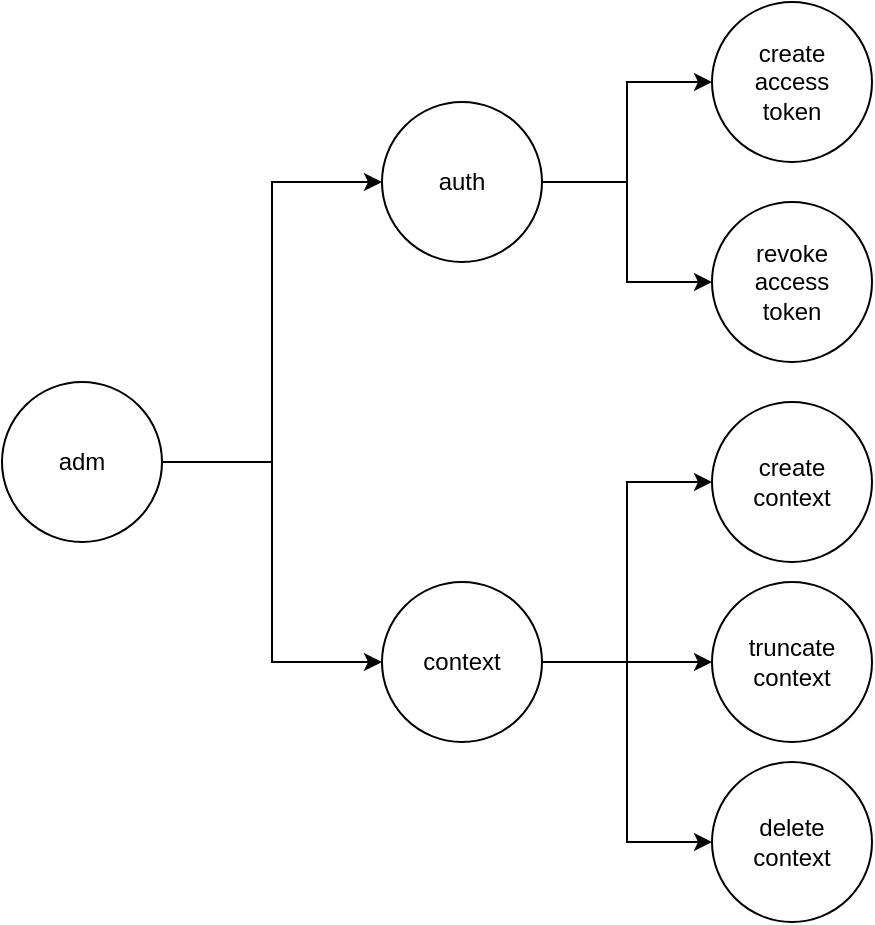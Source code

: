 <mxfile version="24.7.12">
  <diagram name="Page-1" id="KMnYj8qnPhuqLB9lNVa8">
    <mxGraphModel dx="1434" dy="759" grid="1" gridSize="10" guides="1" tooltips="1" connect="1" arrows="1" fold="1" page="1" pageScale="1" pageWidth="850" pageHeight="1100" math="0" shadow="0">
      <root>
        <mxCell id="0" />
        <mxCell id="1" parent="0" />
        <mxCell id="aW4AiD_CRLX6IDiAi-2j-15" style="edgeStyle=orthogonalEdgeStyle;rounded=0;orthogonalLoop=1;jettySize=auto;html=1;entryX=0;entryY=0.5;entryDx=0;entryDy=0;" edge="1" parent="1" source="aW4AiD_CRLX6IDiAi-2j-4" target="aW4AiD_CRLX6IDiAi-2j-14">
          <mxGeometry relative="1" as="geometry" />
        </mxCell>
        <mxCell id="aW4AiD_CRLX6IDiAi-2j-26" style="edgeStyle=orthogonalEdgeStyle;rounded=0;orthogonalLoop=1;jettySize=auto;html=1;entryX=0;entryY=0.5;entryDx=0;entryDy=0;" edge="1" parent="1" source="aW4AiD_CRLX6IDiAi-2j-4" target="aW4AiD_CRLX6IDiAi-2j-6">
          <mxGeometry relative="1" as="geometry" />
        </mxCell>
        <mxCell id="aW4AiD_CRLX6IDiAi-2j-4" value="adm" style="ellipse;whiteSpace=wrap;html=1;aspect=fixed;" vertex="1" parent="1">
          <mxGeometry x="40" y="220" width="80" height="80" as="geometry" />
        </mxCell>
        <mxCell id="aW4AiD_CRLX6IDiAi-2j-16" style="edgeStyle=orthogonalEdgeStyle;rounded=0;orthogonalLoop=1;jettySize=auto;html=1;" edge="1" parent="1" source="aW4AiD_CRLX6IDiAi-2j-6" target="aW4AiD_CRLX6IDiAi-2j-9">
          <mxGeometry relative="1" as="geometry" />
        </mxCell>
        <mxCell id="aW4AiD_CRLX6IDiAi-2j-17" style="edgeStyle=orthogonalEdgeStyle;rounded=0;orthogonalLoop=1;jettySize=auto;html=1;entryX=0;entryY=0.5;entryDx=0;entryDy=0;" edge="1" parent="1" source="aW4AiD_CRLX6IDiAi-2j-6" target="aW4AiD_CRLX6IDiAi-2j-11">
          <mxGeometry relative="1" as="geometry" />
        </mxCell>
        <mxCell id="aW4AiD_CRLX6IDiAi-2j-6" value="auth" style="ellipse;whiteSpace=wrap;html=1;aspect=fixed;" vertex="1" parent="1">
          <mxGeometry x="230" y="80" width="80" height="80" as="geometry" />
        </mxCell>
        <mxCell id="aW4AiD_CRLX6IDiAi-2j-9" value="&lt;div&gt;create&lt;/div&gt;&lt;div&gt;access&lt;/div&gt;&lt;div&gt;token&lt;/div&gt;" style="ellipse;whiteSpace=wrap;html=1;aspect=fixed;" vertex="1" parent="1">
          <mxGeometry x="395" y="30" width="80" height="80" as="geometry" />
        </mxCell>
        <mxCell id="aW4AiD_CRLX6IDiAi-2j-11" value="&lt;div&gt;revoke&lt;/div&gt;&lt;div&gt;access&lt;/div&gt;&lt;div&gt;token&lt;/div&gt;" style="ellipse;whiteSpace=wrap;html=1;aspect=fixed;" vertex="1" parent="1">
          <mxGeometry x="395" y="130" width="80" height="80" as="geometry" />
        </mxCell>
        <mxCell id="aW4AiD_CRLX6IDiAi-2j-23" style="edgeStyle=orthogonalEdgeStyle;rounded=0;orthogonalLoop=1;jettySize=auto;html=1;entryX=0;entryY=0.5;entryDx=0;entryDy=0;" edge="1" parent="1" source="aW4AiD_CRLX6IDiAi-2j-14" target="aW4AiD_CRLX6IDiAi-2j-22">
          <mxGeometry relative="1" as="geometry" />
        </mxCell>
        <mxCell id="aW4AiD_CRLX6IDiAi-2j-24" style="edgeStyle=orthogonalEdgeStyle;rounded=0;orthogonalLoop=1;jettySize=auto;html=1;" edge="1" parent="1" source="aW4AiD_CRLX6IDiAi-2j-14" target="aW4AiD_CRLX6IDiAi-2j-20">
          <mxGeometry relative="1" as="geometry" />
        </mxCell>
        <mxCell id="aW4AiD_CRLX6IDiAi-2j-25" style="edgeStyle=orthogonalEdgeStyle;rounded=0;orthogonalLoop=1;jettySize=auto;html=1;entryX=0;entryY=0.5;entryDx=0;entryDy=0;" edge="1" parent="1" source="aW4AiD_CRLX6IDiAi-2j-14" target="aW4AiD_CRLX6IDiAi-2j-18">
          <mxGeometry relative="1" as="geometry" />
        </mxCell>
        <mxCell id="aW4AiD_CRLX6IDiAi-2j-14" value="context" style="ellipse;whiteSpace=wrap;html=1;aspect=fixed;" vertex="1" parent="1">
          <mxGeometry x="230" y="320" width="80" height="80" as="geometry" />
        </mxCell>
        <mxCell id="aW4AiD_CRLX6IDiAi-2j-18" value="&lt;div&gt;create&lt;/div&gt;&lt;div&gt;context&lt;/div&gt;" style="ellipse;whiteSpace=wrap;html=1;aspect=fixed;" vertex="1" parent="1">
          <mxGeometry x="395" y="230" width="80" height="80" as="geometry" />
        </mxCell>
        <mxCell id="aW4AiD_CRLX6IDiAi-2j-20" value="&lt;div&gt;truncate&lt;/div&gt;&lt;div&gt;context&lt;/div&gt;" style="ellipse;whiteSpace=wrap;html=1;aspect=fixed;" vertex="1" parent="1">
          <mxGeometry x="395" y="320" width="80" height="80" as="geometry" />
        </mxCell>
        <mxCell id="aW4AiD_CRLX6IDiAi-2j-22" value="&lt;div&gt;delete&lt;/div&gt;&lt;div&gt;context&lt;/div&gt;" style="ellipse;whiteSpace=wrap;html=1;aspect=fixed;" vertex="1" parent="1">
          <mxGeometry x="395" y="410" width="80" height="80" as="geometry" />
        </mxCell>
      </root>
    </mxGraphModel>
  </diagram>
</mxfile>
